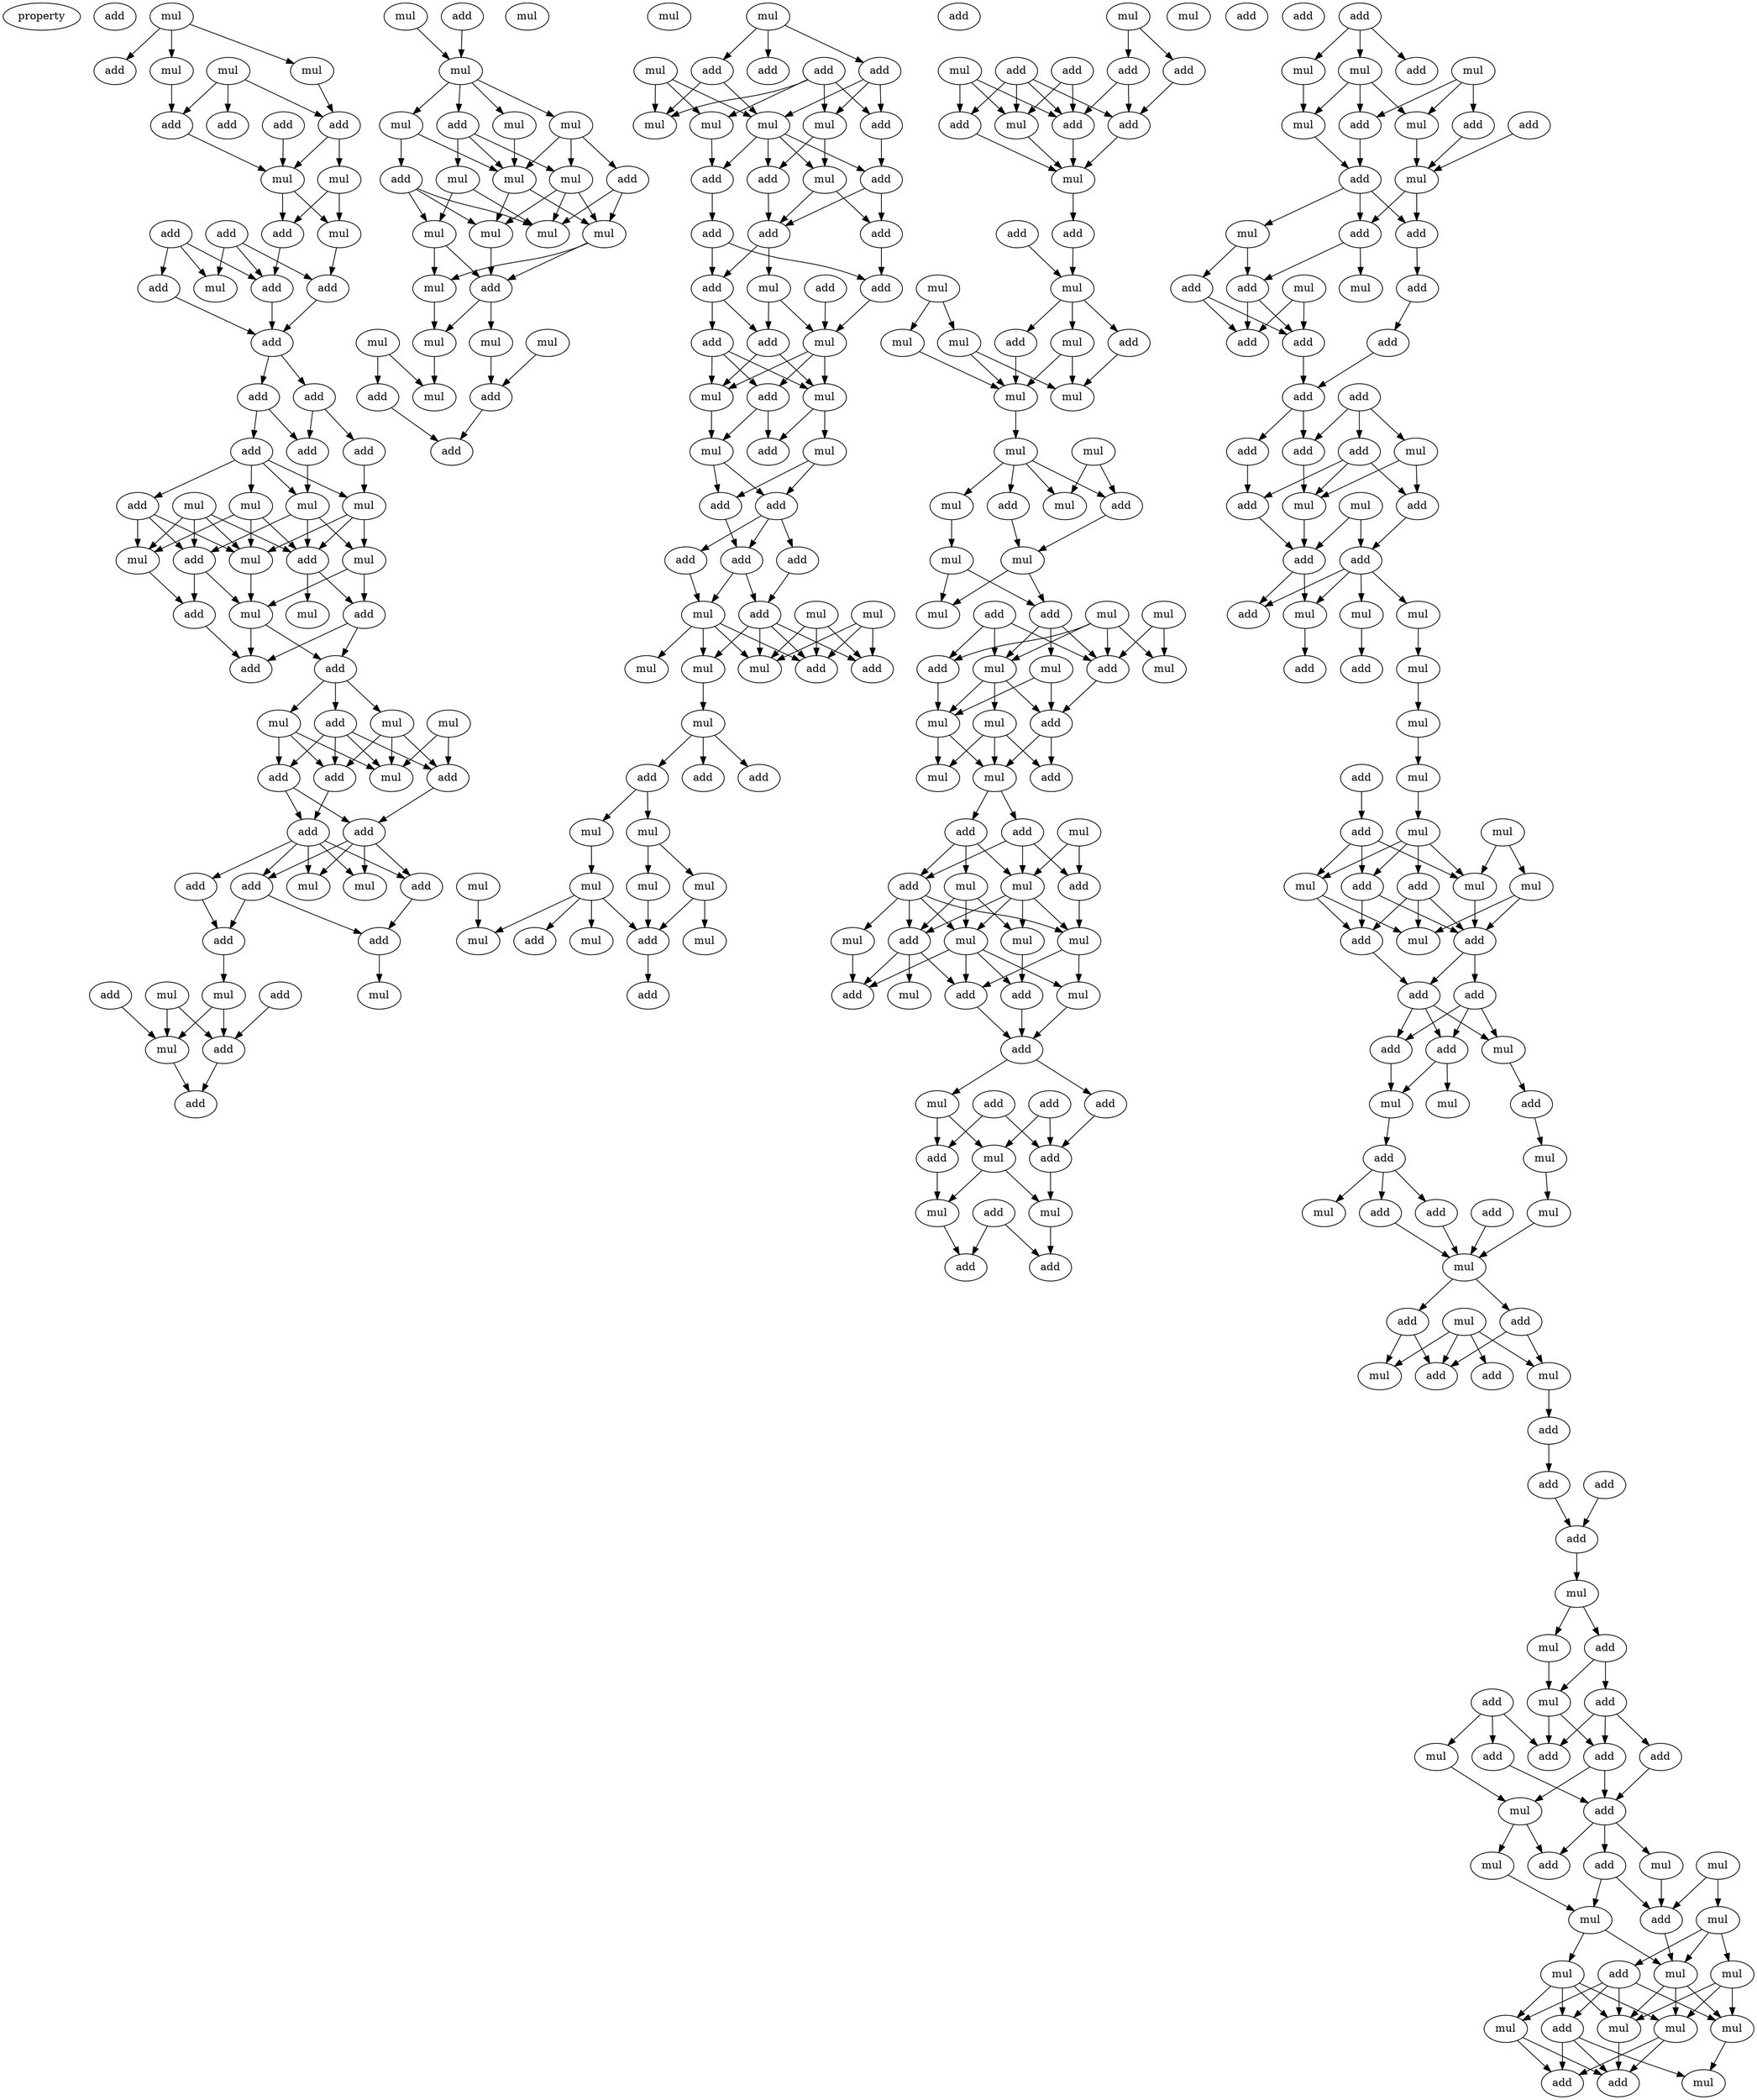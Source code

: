 digraph {
    node [fontcolor=black]
    property [mul=2,lf=1.2]
    0 [ label = add ];
    1 [ label = mul ];
    2 [ label = add ];
    3 [ label = mul ];
    4 [ label = mul ];
    5 [ label = mul ];
    6 [ label = add ];
    7 [ label = add ];
    8 [ label = add ];
    9 [ label = add ];
    10 [ label = mul ];
    11 [ label = mul ];
    12 [ label = mul ];
    13 [ label = add ];
    14 [ label = add ];
    15 [ label = add ];
    16 [ label = mul ];
    17 [ label = add ];
    18 [ label = add ];
    19 [ label = add ];
    20 [ label = add ];
    21 [ label = add ];
    22 [ label = add ];
    23 [ label = add ];
    24 [ label = add ];
    25 [ label = add ];
    26 [ label = add ];
    27 [ label = mul ];
    28 [ label = mul ];
    29 [ label = mul ];
    30 [ label = mul ];
    31 [ label = add ];
    32 [ label = add ];
    33 [ label = mul ];
    34 [ label = mul ];
    35 [ label = mul ];
    36 [ label = mul ];
    37 [ label = add ];
    38 [ label = mul ];
    39 [ label = add ];
    40 [ label = add ];
    41 [ label = add ];
    42 [ label = mul ];
    43 [ label = add ];
    44 [ label = mul ];
    45 [ label = mul ];
    46 [ label = mul ];
    47 [ label = add ];
    48 [ label = add ];
    49 [ label = add ];
    50 [ label = add ];
    51 [ label = add ];
    52 [ label = add ];
    53 [ label = mul ];
    54 [ label = mul ];
    55 [ label = add ];
    56 [ label = add ];
    57 [ label = add ];
    58 [ label = add ];
    59 [ label = mul ];
    60 [ label = add ];
    61 [ label = mul ];
    62 [ label = add ];
    63 [ label = mul ];
    64 [ label = mul ];
    65 [ label = add ];
    66 [ label = add ];
    67 [ label = mul ];
    68 [ label = mul ];
    69 [ label = add ];
    70 [ label = mul ];
    71 [ label = mul ];
    72 [ label = mul ];
    73 [ label = mul ];
    74 [ label = add ];
    75 [ label = mul ];
    76 [ label = mul ];
    77 [ label = add ];
    78 [ label = mul ];
    79 [ label = add ];
    80 [ label = mul ];
    81 [ label = mul ];
    82 [ label = mul ];
    83 [ label = mul ];
    84 [ label = mul ];
    85 [ label = add ];
    86 [ label = mul ];
    87 [ label = mul ];
    88 [ label = mul ];
    89 [ label = mul ];
    90 [ label = mul ];
    91 [ label = mul ];
    92 [ label = add ];
    93 [ label = add ];
    94 [ label = add ];
    95 [ label = mul ];
    96 [ label = add ];
    97 [ label = add ];
    98 [ label = mul ];
    99 [ label = add ];
    100 [ label = add ];
    101 [ label = mul ];
    102 [ label = mul ];
    103 [ label = mul ];
    104 [ label = mul ];
    105 [ label = add ];
    106 [ label = add ];
    107 [ label = add ];
    108 [ label = mul ];
    109 [ label = add ];
    110 [ label = add ];
    111 [ label = add ];
    112 [ label = add ];
    113 [ label = add ];
    114 [ label = add ];
    115 [ label = mul ];
    116 [ label = add ];
    117 [ label = add ];
    118 [ label = mul ];
    119 [ label = add ];
    120 [ label = mul ];
    121 [ label = add ];
    122 [ label = mul ];
    123 [ label = mul ];
    124 [ label = mul ];
    125 [ label = add ];
    126 [ label = add ];
    127 [ label = add ];
    128 [ label = add ];
    129 [ label = add ];
    130 [ label = add ];
    131 [ label = mul ];
    132 [ label = add ];
    133 [ label = mul ];
    134 [ label = mul ];
    135 [ label = mul ];
    136 [ label = add ];
    137 [ label = mul ];
    138 [ label = mul ];
    139 [ label = add ];
    140 [ label = mul ];
    141 [ label = add ];
    142 [ label = add ];
    143 [ label = add ];
    144 [ label = add ];
    145 [ label = mul ];
    146 [ label = mul ];
    147 [ label = mul ];
    148 [ label = mul ];
    149 [ label = mul ];
    150 [ label = mul ];
    151 [ label = mul ];
    152 [ label = mul ];
    153 [ label = add ];
    154 [ label = mul ];
    155 [ label = add ];
    156 [ label = add ];
    157 [ label = mul ];
    158 [ label = add ];
    159 [ label = add ];
    160 [ label = add ];
    161 [ label = mul ];
    162 [ label = add ];
    163 [ label = mul ];
    164 [ label = add ];
    165 [ label = add ];
    166 [ label = add ];
    167 [ label = mul ];
    168 [ label = add ];
    169 [ label = add ];
    170 [ label = mul ];
    171 [ label = mul ];
    172 [ label = mul ];
    173 [ label = add ];
    174 [ label = add ];
    175 [ label = mul ];
    176 [ label = mul ];
    177 [ label = mul ];
    178 [ label = mul ];
    179 [ label = mul ];
    180 [ label = mul ];
    181 [ label = add ];
    182 [ label = add ];
    183 [ label = mul ];
    184 [ label = mul ];
    185 [ label = mul ];
    186 [ label = mul ];
    187 [ label = mul ];
    188 [ label = mul ];
    189 [ label = add ];
    190 [ label = mul ];
    191 [ label = add ];
    192 [ label = mul ];
    193 [ label = mul ];
    194 [ label = mul ];
    195 [ label = add ];
    196 [ label = add ];
    197 [ label = mul ];
    198 [ label = mul ];
    199 [ label = add ];
    200 [ label = add ];
    201 [ label = mul ];
    202 [ label = mul ];
    203 [ label = mul ];
    204 [ label = add ];
    205 [ label = add ];
    206 [ label = add ];
    207 [ label = mul ];
    208 [ label = mul ];
    209 [ label = add ];
    210 [ label = mul ];
    211 [ label = mul ];
    212 [ label = mul ];
    213 [ label = mul ];
    214 [ label = add ];
    215 [ label = add ];
    216 [ label = mul ];
    217 [ label = add ];
    218 [ label = add ];
    219 [ label = mul ];
    220 [ label = add ];
    221 [ label = add ];
    222 [ label = mul ];
    223 [ label = mul ];
    224 [ label = add ];
    225 [ label = add ];
    226 [ label = mul ];
    227 [ label = add ];
    228 [ label = add ];
    229 [ label = mul ];
    230 [ label = mul ];
    231 [ label = add ];
    232 [ label = add ];
    233 [ label = add ];
    234 [ label = add ];
    235 [ label = add ];
    236 [ label = add ];
    237 [ label = mul ];
    238 [ label = add ];
    239 [ label = mul ];
    240 [ label = mul ];
    241 [ label = add ];
    242 [ label = add ];
    243 [ label = add ];
    244 [ label = mul ];
    245 [ label = mul ];
    246 [ label = add ];
    247 [ label = mul ];
    248 [ label = mul ];
    249 [ label = add ];
    250 [ label = add ];
    251 [ label = add ];
    252 [ label = add ];
    253 [ label = mul ];
    254 [ label = add ];
    255 [ label = mul ];
    256 [ label = add ];
    257 [ label = add ];
    258 [ label = add ];
    259 [ label = add ];
    260 [ label = add ];
    261 [ label = add ];
    262 [ label = mul ];
    263 [ label = add ];
    264 [ label = add ];
    265 [ label = add ];
    266 [ label = add ];
    267 [ label = mul ];
    268 [ label = mul ];
    269 [ label = add ];
    270 [ label = add ];
    271 [ label = mul ];
    272 [ label = mul ];
    273 [ label = add ];
    274 [ label = mul ];
    275 [ label = add ];
    276 [ label = add ];
    277 [ label = mul ];
    278 [ label = mul ];
    279 [ label = add ];
    280 [ label = mul ];
    281 [ label = mul ];
    282 [ label = mul ];
    283 [ label = add ];
    284 [ label = add ];
    285 [ label = mul ];
    286 [ label = add ];
    287 [ label = mul ];
    288 [ label = mul ];
    289 [ label = add ];
    290 [ label = mul ];
    291 [ label = add ];
    292 [ label = add ];
    293 [ label = add ];
    294 [ label = mul ];
    295 [ label = add ];
    296 [ label = add ];
    297 [ label = add ];
    298 [ label = mul ];
    299 [ label = mul ];
    300 [ label = add ];
    301 [ label = mul ];
    302 [ label = mul ];
    303 [ label = mul ];
    304 [ label = add ];
    305 [ label = add ];
    306 [ label = add ];
    307 [ label = mul ];
    308 [ label = mul ];
    309 [ label = add ];
    310 [ label = add ];
    311 [ label = mul ];
    312 [ label = add ];
    313 [ label = add ];
    314 [ label = mul ];
    315 [ label = add ];
    316 [ label = add ];
    317 [ label = add ];
    318 [ label = add ];
    319 [ label = mul ];
    320 [ label = mul ];
    321 [ label = add ];
    322 [ label = add ];
    323 [ label = mul ];
    324 [ label = add ];
    325 [ label = add ];
    326 [ label = mul ];
    327 [ label = add ];
    328 [ label = add ];
    329 [ label = add ];
    330 [ label = add ];
    331 [ label = mul ];
    332 [ label = mul ];
    333 [ label = mul ];
    334 [ label = add ];
    335 [ label = add ];
    336 [ label = mul ];
    337 [ label = add ];
    338 [ label = mul ];
    339 [ label = mul ];
    340 [ label = add ];
    341 [ label = mul ];
    342 [ label = mul ];
    343 [ label = mul ];
    344 [ label = add ];
    345 [ label = mul ];
    346 [ label = mul ];
    347 [ label = mul ];
    348 [ label = mul ];
    349 [ label = add ];
    350 [ label = add ];
    351 [ label = mul ];
    1 -> 2 [ name = 0 ];
    1 -> 4 [ name = 1 ];
    1 -> 5 [ name = 2 ];
    3 -> 7 [ name = 3 ];
    3 -> 8 [ name = 4 ];
    3 -> 9 [ name = 5 ];
    4 -> 7 [ name = 6 ];
    5 -> 8 [ name = 7 ];
    6 -> 10 [ name = 8 ];
    7 -> 10 [ name = 9 ];
    8 -> 10 [ name = 10 ];
    8 -> 11 [ name = 11 ];
    10 -> 12 [ name = 12 ];
    10 -> 14 [ name = 13 ];
    11 -> 12 [ name = 14 ];
    11 -> 14 [ name = 15 ];
    12 -> 17 [ name = 16 ];
    13 -> 16 [ name = 17 ];
    13 -> 17 [ name = 18 ];
    13 -> 18 [ name = 19 ];
    14 -> 18 [ name = 20 ];
    15 -> 16 [ name = 21 ];
    15 -> 18 [ name = 22 ];
    15 -> 19 [ name = 23 ];
    17 -> 20 [ name = 24 ];
    18 -> 20 [ name = 25 ];
    19 -> 20 [ name = 26 ];
    20 -> 21 [ name = 27 ];
    20 -> 22 [ name = 28 ];
    21 -> 23 [ name = 29 ];
    21 -> 25 [ name = 30 ];
    22 -> 23 [ name = 31 ];
    22 -> 24 [ name = 32 ];
    23 -> 27 [ name = 33 ];
    24 -> 30 [ name = 34 ];
    25 -> 26 [ name = 35 ];
    25 -> 27 [ name = 36 ];
    25 -> 29 [ name = 37 ];
    25 -> 30 [ name = 38 ];
    26 -> 32 [ name = 39 ];
    26 -> 33 [ name = 40 ];
    26 -> 34 [ name = 41 ];
    27 -> 31 [ name = 42 ];
    27 -> 32 [ name = 43 ];
    27 -> 35 [ name = 44 ];
    28 -> 31 [ name = 45 ];
    28 -> 32 [ name = 46 ];
    28 -> 33 [ name = 47 ];
    28 -> 34 [ name = 48 ];
    29 -> 31 [ name = 49 ];
    29 -> 33 [ name = 50 ];
    29 -> 34 [ name = 51 ];
    30 -> 31 [ name = 52 ];
    30 -> 33 [ name = 53 ];
    30 -> 35 [ name = 54 ];
    31 -> 36 [ name = 55 ];
    31 -> 39 [ name = 56 ];
    32 -> 37 [ name = 57 ];
    32 -> 38 [ name = 58 ];
    33 -> 38 [ name = 59 ];
    34 -> 37 [ name = 60 ];
    35 -> 38 [ name = 61 ];
    35 -> 39 [ name = 62 ];
    37 -> 40 [ name = 63 ];
    38 -> 40 [ name = 64 ];
    38 -> 41 [ name = 65 ];
    39 -> 40 [ name = 66 ];
    39 -> 41 [ name = 67 ];
    41 -> 42 [ name = 68 ];
    41 -> 43 [ name = 69 ];
    41 -> 45 [ name = 70 ];
    42 -> 46 [ name = 71 ];
    42 -> 48 [ name = 72 ];
    42 -> 49 [ name = 73 ];
    43 -> 46 [ name = 74 ];
    43 -> 47 [ name = 75 ];
    43 -> 48 [ name = 76 ];
    43 -> 49 [ name = 77 ];
    44 -> 46 [ name = 78 ];
    44 -> 49 [ name = 79 ];
    45 -> 46 [ name = 80 ];
    45 -> 47 [ name = 81 ];
    45 -> 48 [ name = 82 ];
    47 -> 50 [ name = 83 ];
    47 -> 51 [ name = 84 ];
    48 -> 50 [ name = 85 ];
    49 -> 51 [ name = 86 ];
    50 -> 52 [ name = 87 ];
    50 -> 53 [ name = 88 ];
    50 -> 54 [ name = 89 ];
    50 -> 55 [ name = 90 ];
    50 -> 56 [ name = 91 ];
    51 -> 53 [ name = 92 ];
    51 -> 54 [ name = 93 ];
    51 -> 55 [ name = 94 ];
    51 -> 56 [ name = 95 ];
    52 -> 57 [ name = 96 ];
    55 -> 58 [ name = 97 ];
    56 -> 57 [ name = 98 ];
    56 -> 58 [ name = 99 ];
    57 -> 59 [ name = 100 ];
    58 -> 61 [ name = 101 ];
    59 -> 64 [ name = 102 ];
    59 -> 65 [ name = 103 ];
    60 -> 65 [ name = 104 ];
    62 -> 64 [ name = 105 ];
    63 -> 64 [ name = 106 ];
    63 -> 65 [ name = 107 ];
    64 -> 66 [ name = 108 ];
    65 -> 66 [ name = 109 ];
    67 -> 70 [ name = 110 ];
    69 -> 70 [ name = 111 ];
    70 -> 71 [ name = 112 ];
    70 -> 72 [ name = 113 ];
    70 -> 73 [ name = 114 ];
    70 -> 74 [ name = 115 ];
    71 -> 76 [ name = 116 ];
    71 -> 78 [ name = 117 ];
    71 -> 79 [ name = 118 ];
    72 -> 76 [ name = 119 ];
    72 -> 77 [ name = 120 ];
    73 -> 76 [ name = 121 ];
    74 -> 76 [ name = 122 ];
    74 -> 78 [ name = 123 ];
    74 -> 80 [ name = 124 ];
    76 -> 82 [ name = 125 ];
    76 -> 84 [ name = 126 ];
    77 -> 81 [ name = 127 ];
    77 -> 82 [ name = 128 ];
    77 -> 83 [ name = 129 ];
    78 -> 82 [ name = 130 ];
    78 -> 83 [ name = 131 ];
    78 -> 84 [ name = 132 ];
    79 -> 83 [ name = 133 ];
    79 -> 84 [ name = 134 ];
    80 -> 81 [ name = 135 ];
    80 -> 83 [ name = 136 ];
    81 -> 85 [ name = 137 ];
    81 -> 86 [ name = 138 ];
    82 -> 85 [ name = 139 ];
    84 -> 85 [ name = 140 ];
    84 -> 86 [ name = 141 ];
    85 -> 87 [ name = 142 ];
    85 -> 89 [ name = 143 ];
    86 -> 87 [ name = 144 ];
    87 -> 91 [ name = 145 ];
    88 -> 92 [ name = 146 ];
    89 -> 92 [ name = 147 ];
    90 -> 91 [ name = 148 ];
    90 -> 93 [ name = 149 ];
    92 -> 94 [ name = 150 ];
    93 -> 94 [ name = 151 ];
    95 -> 96 [ name = 152 ];
    95 -> 97 [ name = 153 ];
    95 -> 100 [ name = 154 ];
    96 -> 101 [ name = 155 ];
    96 -> 104 [ name = 156 ];
    97 -> 101 [ name = 157 ];
    97 -> 103 [ name = 158 ];
    97 -> 105 [ name = 159 ];
    98 -> 101 [ name = 160 ];
    98 -> 102 [ name = 161 ];
    98 -> 104 [ name = 162 ];
    99 -> 102 [ name = 163 ];
    99 -> 103 [ name = 164 ];
    99 -> 104 [ name = 165 ];
    99 -> 105 [ name = 166 ];
    101 -> 106 [ name = 167 ];
    101 -> 107 [ name = 168 ];
    101 -> 108 [ name = 169 ];
    101 -> 109 [ name = 170 ];
    102 -> 107 [ name = 171 ];
    103 -> 106 [ name = 172 ];
    103 -> 108 [ name = 173 ];
    105 -> 109 [ name = 174 ];
    106 -> 110 [ name = 175 ];
    107 -> 111 [ name = 176 ];
    108 -> 110 [ name = 177 ];
    108 -> 112 [ name = 178 ];
    109 -> 110 [ name = 179 ];
    109 -> 112 [ name = 180 ];
    110 -> 113 [ name = 181 ];
    110 -> 115 [ name = 182 ];
    111 -> 113 [ name = 183 ];
    111 -> 114 [ name = 184 ];
    112 -> 114 [ name = 185 ];
    113 -> 117 [ name = 186 ];
    113 -> 119 [ name = 187 ];
    114 -> 118 [ name = 188 ];
    115 -> 117 [ name = 189 ];
    115 -> 118 [ name = 190 ];
    116 -> 118 [ name = 191 ];
    117 -> 120 [ name = 192 ];
    117 -> 122 [ name = 193 ];
    118 -> 120 [ name = 194 ];
    118 -> 121 [ name = 195 ];
    118 -> 122 [ name = 196 ];
    119 -> 120 [ name = 197 ];
    119 -> 121 [ name = 198 ];
    119 -> 122 [ name = 199 ];
    120 -> 123 [ name = 200 ];
    120 -> 125 [ name = 201 ];
    121 -> 124 [ name = 202 ];
    121 -> 125 [ name = 203 ];
    122 -> 124 [ name = 204 ];
    123 -> 126 [ name = 205 ];
    123 -> 127 [ name = 206 ];
    124 -> 126 [ name = 207 ];
    124 -> 127 [ name = 208 ];
    126 -> 128 [ name = 209 ];
    126 -> 129 [ name = 210 ];
    126 -> 130 [ name = 211 ];
    127 -> 128 [ name = 212 ];
    128 -> 132 [ name = 213 ];
    128 -> 134 [ name = 214 ];
    129 -> 134 [ name = 215 ];
    130 -> 132 [ name = 216 ];
    131 -> 136 [ name = 217 ];
    131 -> 137 [ name = 218 ];
    131 -> 139 [ name = 219 ];
    132 -> 135 [ name = 220 ];
    132 -> 136 [ name = 221 ];
    132 -> 137 [ name = 222 ];
    132 -> 139 [ name = 223 ];
    133 -> 136 [ name = 224 ];
    133 -> 137 [ name = 225 ];
    133 -> 139 [ name = 226 ];
    134 -> 135 [ name = 227 ];
    134 -> 137 [ name = 228 ];
    134 -> 138 [ name = 229 ];
    134 -> 139 [ name = 230 ];
    135 -> 140 [ name = 231 ];
    140 -> 141 [ name = 232 ];
    140 -> 143 [ name = 233 ];
    140 -> 144 [ name = 234 ];
    141 -> 145 [ name = 235 ];
    141 -> 146 [ name = 236 ];
    145 -> 147 [ name = 237 ];
    146 -> 149 [ name = 238 ];
    146 -> 150 [ name = 239 ];
    147 -> 151 [ name = 240 ];
    147 -> 152 [ name = 241 ];
    147 -> 153 [ name = 242 ];
    147 -> 155 [ name = 243 ];
    148 -> 151 [ name = 244 ];
    149 -> 155 [ name = 245 ];
    150 -> 154 [ name = 246 ];
    150 -> 155 [ name = 247 ];
    155 -> 156 [ name = 248 ];
    157 -> 159 [ name = 249 ];
    157 -> 160 [ name = 250 ];
    158 -> 163 [ name = 251 ];
    158 -> 164 [ name = 252 ];
    158 -> 165 [ name = 253 ];
    158 -> 166 [ name = 254 ];
    159 -> 164 [ name = 255 ];
    159 -> 165 [ name = 256 ];
    160 -> 164 [ name = 257 ];
    161 -> 163 [ name = 258 ];
    161 -> 165 [ name = 259 ];
    161 -> 166 [ name = 260 ];
    162 -> 163 [ name = 261 ];
    162 -> 165 [ name = 262 ];
    163 -> 167 [ name = 263 ];
    164 -> 167 [ name = 264 ];
    165 -> 167 [ name = 265 ];
    166 -> 167 [ name = 266 ];
    167 -> 169 [ name = 267 ];
    168 -> 170 [ name = 268 ];
    169 -> 170 [ name = 269 ];
    170 -> 173 [ name = 270 ];
    170 -> 174 [ name = 271 ];
    170 -> 175 [ name = 272 ];
    171 -> 172 [ name = 273 ];
    171 -> 176 [ name = 274 ];
    172 -> 177 [ name = 275 ];
    173 -> 177 [ name = 276 ];
    174 -> 178 [ name = 277 ];
    175 -> 177 [ name = 278 ];
    175 -> 178 [ name = 279 ];
    176 -> 177 [ name = 280 ];
    176 -> 178 [ name = 281 ];
    177 -> 179 [ name = 282 ];
    179 -> 181 [ name = 283 ];
    179 -> 182 [ name = 284 ];
    179 -> 183 [ name = 285 ];
    179 -> 184 [ name = 286 ];
    180 -> 182 [ name = 287 ];
    180 -> 184 [ name = 288 ];
    181 -> 186 [ name = 289 ];
    182 -> 186 [ name = 290 ];
    183 -> 185 [ name = 291 ];
    185 -> 187 [ name = 292 ];
    185 -> 189 [ name = 293 ];
    186 -> 187 [ name = 294 ];
    186 -> 189 [ name = 295 ];
    188 -> 192 [ name = 296 ];
    188 -> 194 [ name = 297 ];
    188 -> 195 [ name = 298 ];
    188 -> 196 [ name = 299 ];
    189 -> 192 [ name = 300 ];
    189 -> 193 [ name = 301 ];
    189 -> 196 [ name = 302 ];
    190 -> 194 [ name = 303 ];
    190 -> 196 [ name = 304 ];
    191 -> 192 [ name = 305 ];
    191 -> 195 [ name = 306 ];
    191 -> 196 [ name = 307 ];
    192 -> 197 [ name = 308 ];
    192 -> 198 [ name = 309 ];
    192 -> 199 [ name = 310 ];
    193 -> 198 [ name = 311 ];
    193 -> 199 [ name = 312 ];
    195 -> 198 [ name = 313 ];
    196 -> 199 [ name = 314 ];
    197 -> 200 [ name = 315 ];
    197 -> 201 [ name = 316 ];
    197 -> 202 [ name = 317 ];
    198 -> 201 [ name = 318 ];
    198 -> 202 [ name = 319 ];
    199 -> 200 [ name = 320 ];
    199 -> 201 [ name = 321 ];
    201 -> 204 [ name = 322 ];
    201 -> 205 [ name = 323 ];
    203 -> 207 [ name = 324 ];
    203 -> 209 [ name = 325 ];
    204 -> 206 [ name = 326 ];
    204 -> 207 [ name = 327 ];
    204 -> 209 [ name = 328 ];
    205 -> 206 [ name = 329 ];
    205 -> 207 [ name = 330 ];
    205 -> 208 [ name = 331 ];
    206 -> 210 [ name = 332 ];
    206 -> 212 [ name = 333 ];
    206 -> 213 [ name = 334 ];
    206 -> 214 [ name = 335 ];
    207 -> 210 [ name = 336 ];
    207 -> 211 [ name = 337 ];
    207 -> 212 [ name = 338 ];
    207 -> 214 [ name = 339 ];
    208 -> 211 [ name = 340 ];
    208 -> 212 [ name = 341 ];
    208 -> 214 [ name = 342 ];
    209 -> 210 [ name = 343 ];
    210 -> 215 [ name = 344 ];
    210 -> 219 [ name = 345 ];
    211 -> 217 [ name = 346 ];
    212 -> 215 [ name = 347 ];
    212 -> 217 [ name = 348 ];
    212 -> 218 [ name = 349 ];
    212 -> 219 [ name = 350 ];
    213 -> 218 [ name = 351 ];
    214 -> 215 [ name = 352 ];
    214 -> 216 [ name = 353 ];
    214 -> 218 [ name = 354 ];
    215 -> 220 [ name = 355 ];
    217 -> 220 [ name = 356 ];
    219 -> 220 [ name = 357 ];
    220 -> 222 [ name = 358 ];
    220 -> 225 [ name = 359 ];
    221 -> 227 [ name = 360 ];
    221 -> 228 [ name = 361 ];
    222 -> 226 [ name = 362 ];
    222 -> 227 [ name = 363 ];
    224 -> 226 [ name = 364 ];
    224 -> 228 [ name = 365 ];
    225 -> 228 [ name = 366 ];
    226 -> 229 [ name = 367 ];
    226 -> 230 [ name = 368 ];
    227 -> 230 [ name = 369 ];
    228 -> 229 [ name = 370 ];
    229 -> 232 [ name = 371 ];
    230 -> 233 [ name = 372 ];
    231 -> 232 [ name = 373 ];
    231 -> 233 [ name = 374 ];
    236 -> 237 [ name = 375 ];
    236 -> 238 [ name = 376 ];
    236 -> 240 [ name = 377 ];
    237 -> 243 [ name = 378 ];
    237 -> 244 [ name = 379 ];
    237 -> 245 [ name = 380 ];
    239 -> 242 [ name = 381 ];
    239 -> 243 [ name = 382 ];
    239 -> 245 [ name = 383 ];
    240 -> 244 [ name = 384 ];
    241 -> 247 [ name = 385 ];
    242 -> 247 [ name = 386 ];
    243 -> 246 [ name = 387 ];
    244 -> 246 [ name = 388 ];
    245 -> 247 [ name = 389 ];
    246 -> 248 [ name = 390 ];
    246 -> 249 [ name = 391 ];
    246 -> 250 [ name = 392 ];
    247 -> 249 [ name = 393 ];
    247 -> 250 [ name = 394 ];
    248 -> 251 [ name = 395 ];
    248 -> 254 [ name = 396 ];
    249 -> 251 [ name = 397 ];
    249 -> 253 [ name = 398 ];
    250 -> 252 [ name = 399 ];
    251 -> 256 [ name = 400 ];
    251 -> 257 [ name = 401 ];
    252 -> 258 [ name = 402 ];
    254 -> 256 [ name = 403 ];
    254 -> 257 [ name = 404 ];
    255 -> 256 [ name = 405 ];
    255 -> 257 [ name = 406 ];
    257 -> 260 [ name = 407 ];
    258 -> 260 [ name = 408 ];
    259 -> 262 [ name = 409 ];
    259 -> 263 [ name = 410 ];
    259 -> 264 [ name = 411 ];
    260 -> 261 [ name = 412 ];
    260 -> 263 [ name = 413 ];
    261 -> 265 [ name = 414 ];
    262 -> 266 [ name = 415 ];
    262 -> 268 [ name = 416 ];
    263 -> 268 [ name = 417 ];
    264 -> 265 [ name = 418 ];
    264 -> 266 [ name = 419 ];
    264 -> 268 [ name = 420 ];
    265 -> 269 [ name = 421 ];
    266 -> 270 [ name = 422 ];
    267 -> 269 [ name = 423 ];
    267 -> 270 [ name = 424 ];
    268 -> 269 [ name = 425 ];
    269 -> 273 [ name = 426 ];
    269 -> 274 [ name = 427 ];
    270 -> 271 [ name = 428 ];
    270 -> 272 [ name = 429 ];
    270 -> 273 [ name = 430 ];
    270 -> 274 [ name = 431 ];
    271 -> 276 [ name = 432 ];
    272 -> 277 [ name = 433 ];
    274 -> 275 [ name = 434 ];
    277 -> 278 [ name = 435 ];
    278 -> 280 [ name = 436 ];
    279 -> 283 [ name = 437 ];
    280 -> 282 [ name = 438 ];
    281 -> 287 [ name = 439 ];
    281 -> 288 [ name = 440 ];
    282 -> 284 [ name = 441 ];
    282 -> 285 [ name = 442 ];
    282 -> 286 [ name = 443 ];
    282 -> 287 [ name = 444 ];
    283 -> 284 [ name = 445 ];
    283 -> 285 [ name = 446 ];
    283 -> 287 [ name = 447 ];
    284 -> 289 [ name = 448 ];
    284 -> 291 [ name = 449 ];
    285 -> 289 [ name = 450 ];
    285 -> 290 [ name = 451 ];
    286 -> 289 [ name = 452 ];
    286 -> 290 [ name = 453 ];
    286 -> 291 [ name = 454 ];
    287 -> 291 [ name = 455 ];
    288 -> 290 [ name = 456 ];
    288 -> 291 [ name = 457 ];
    289 -> 292 [ name = 458 ];
    291 -> 292 [ name = 459 ];
    291 -> 293 [ name = 460 ];
    292 -> 294 [ name = 461 ];
    292 -> 295 [ name = 462 ];
    292 -> 296 [ name = 463 ];
    293 -> 294 [ name = 464 ];
    293 -> 295 [ name = 465 ];
    293 -> 296 [ name = 466 ];
    294 -> 297 [ name = 467 ];
    295 -> 298 [ name = 468 ];
    296 -> 298 [ name = 469 ];
    296 -> 299 [ name = 470 ];
    297 -> 301 [ name = 471 ];
    298 -> 300 [ name = 472 ];
    300 -> 302 [ name = 473 ];
    300 -> 305 [ name = 474 ];
    300 -> 306 [ name = 475 ];
    301 -> 303 [ name = 476 ];
    303 -> 307 [ name = 477 ];
    304 -> 307 [ name = 478 ];
    305 -> 307 [ name = 479 ];
    306 -> 307 [ name = 480 ];
    307 -> 309 [ name = 481 ];
    307 -> 310 [ name = 482 ];
    308 -> 311 [ name = 483 ];
    308 -> 312 [ name = 484 ];
    308 -> 313 [ name = 485 ];
    308 -> 314 [ name = 486 ];
    309 -> 311 [ name = 487 ];
    309 -> 313 [ name = 488 ];
    310 -> 313 [ name = 489 ];
    310 -> 314 [ name = 490 ];
    311 -> 315 [ name = 491 ];
    315 -> 316 [ name = 492 ];
    316 -> 318 [ name = 493 ];
    317 -> 318 [ name = 494 ];
    318 -> 319 [ name = 495 ];
    319 -> 320 [ name = 496 ];
    319 -> 321 [ name = 497 ];
    320 -> 323 [ name = 498 ];
    321 -> 323 [ name = 499 ];
    321 -> 324 [ name = 500 ];
    322 -> 326 [ name = 501 ];
    322 -> 328 [ name = 502 ];
    322 -> 329 [ name = 503 ];
    323 -> 325 [ name = 504 ];
    323 -> 329 [ name = 505 ];
    324 -> 325 [ name = 506 ];
    324 -> 327 [ name = 507 ];
    324 -> 329 [ name = 508 ];
    325 -> 330 [ name = 509 ];
    325 -> 331 [ name = 510 ];
    326 -> 331 [ name = 511 ];
    327 -> 330 [ name = 512 ];
    328 -> 330 [ name = 513 ];
    330 -> 332 [ name = 514 ];
    330 -> 334 [ name = 515 ];
    330 -> 335 [ name = 516 ];
    331 -> 333 [ name = 517 ];
    331 -> 335 [ name = 518 ];
    332 -> 337 [ name = 519 ];
    333 -> 339 [ name = 520 ];
    334 -> 337 [ name = 521 ];
    334 -> 339 [ name = 522 ];
    336 -> 337 [ name = 523 ];
    336 -> 338 [ name = 524 ];
    337 -> 341 [ name = 525 ];
    338 -> 340 [ name = 526 ];
    338 -> 341 [ name = 527 ];
    338 -> 342 [ name = 528 ];
    339 -> 341 [ name = 529 ];
    339 -> 343 [ name = 530 ];
    340 -> 344 [ name = 531 ];
    340 -> 345 [ name = 532 ];
    340 -> 347 [ name = 533 ];
    340 -> 348 [ name = 534 ];
    341 -> 346 [ name = 535 ];
    341 -> 347 [ name = 536 ];
    341 -> 348 [ name = 537 ];
    342 -> 346 [ name = 538 ];
    342 -> 347 [ name = 539 ];
    342 -> 348 [ name = 540 ];
    343 -> 344 [ name = 541 ];
    343 -> 345 [ name = 542 ];
    343 -> 346 [ name = 543 ];
    343 -> 347 [ name = 544 ];
    344 -> 349 [ name = 545 ];
    344 -> 350 [ name = 546 ];
    344 -> 351 [ name = 547 ];
    345 -> 349 [ name = 548 ];
    345 -> 350 [ name = 549 ];
    346 -> 349 [ name = 550 ];
    346 -> 350 [ name = 551 ];
    347 -> 350 [ name = 552 ];
    348 -> 351 [ name = 553 ];
}
